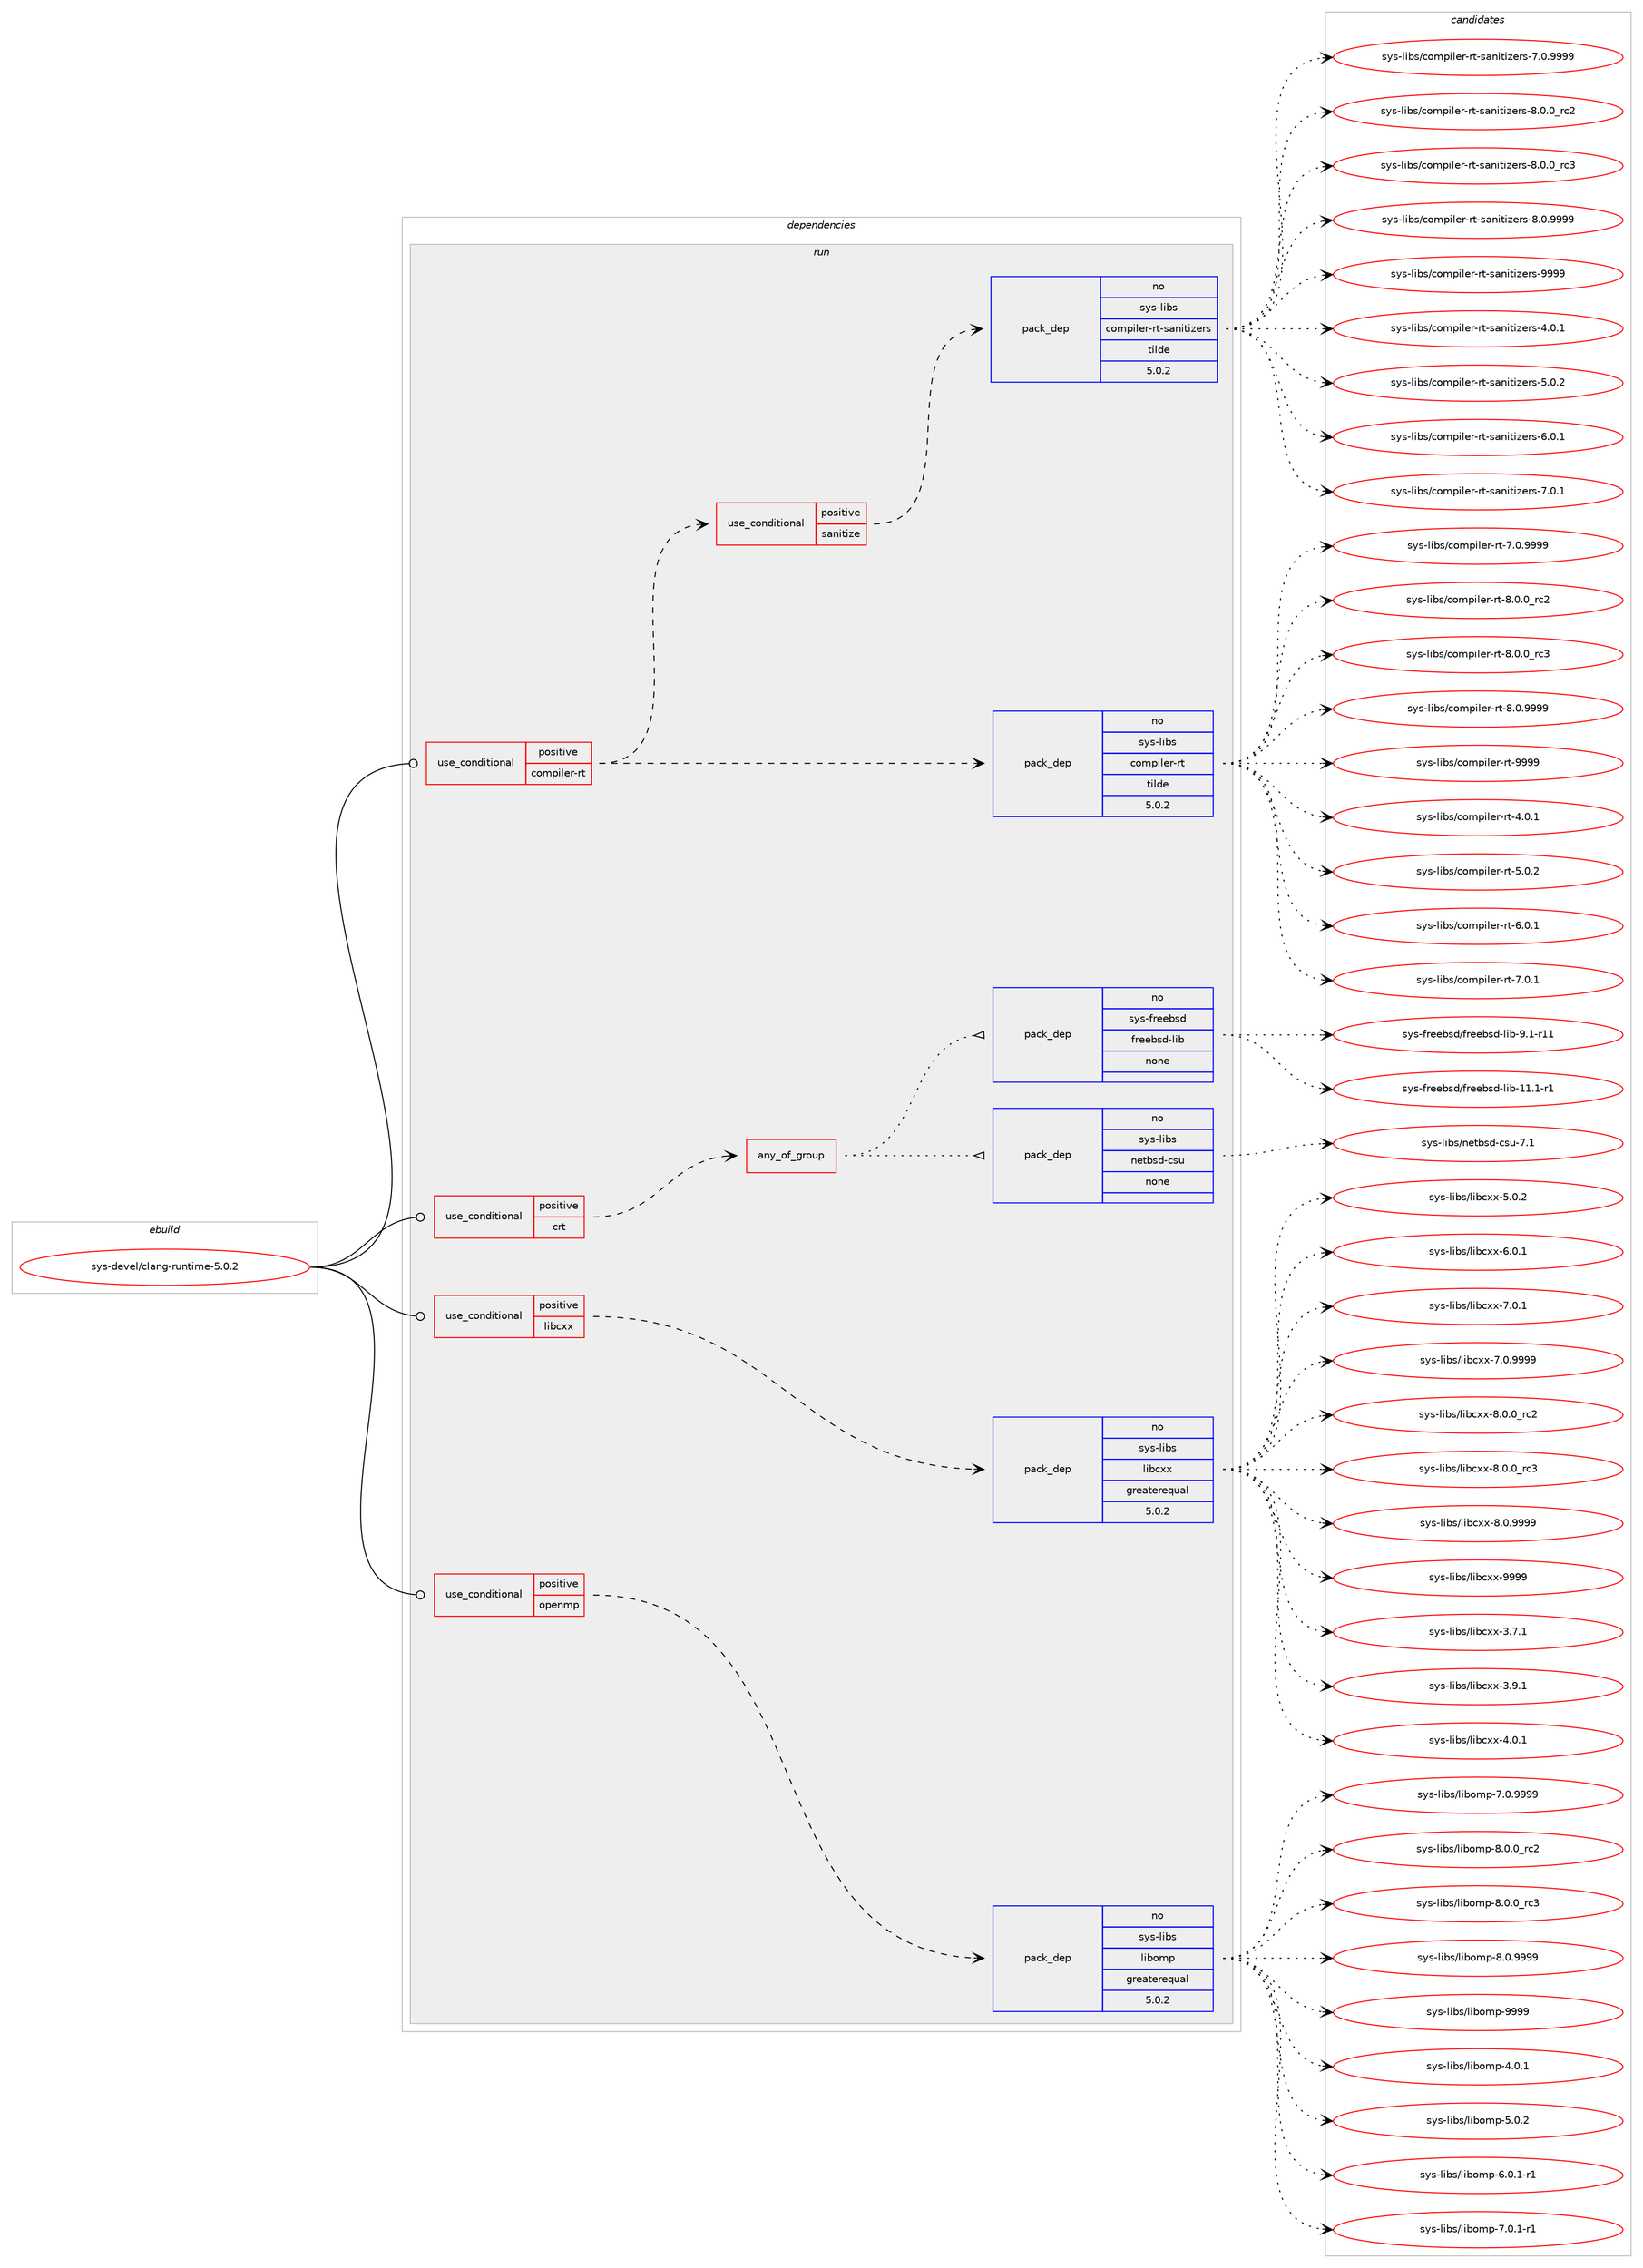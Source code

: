 digraph prolog {

# *************
# Graph options
# *************

newrank=true;
concentrate=true;
compound=true;
graph [rankdir=LR,fontname=Helvetica,fontsize=10,ranksep=1.5];#, ranksep=2.5, nodesep=0.2];
edge  [arrowhead=vee];
node  [fontname=Helvetica,fontsize=10];

# **********
# The ebuild
# **********

subgraph cluster_leftcol {
color=gray;
rank=same;
label=<<i>ebuild</i>>;
id [label="sys-devel/clang-runtime-5.0.2", color=red, width=4, href="../sys-devel/clang-runtime-5.0.2.svg"];
}

# ****************
# The dependencies
# ****************

subgraph cluster_midcol {
color=gray;
label=<<i>dependencies</i>>;
subgraph cluster_compile {
fillcolor="#eeeeee";
style=filled;
label=<<i>compile</i>>;
}
subgraph cluster_compileandrun {
fillcolor="#eeeeee";
style=filled;
label=<<i>compile and run</i>>;
}
subgraph cluster_run {
fillcolor="#eeeeee";
style=filled;
label=<<i>run</i>>;
subgraph cond459454 {
dependency1727023 [label=<<TABLE BORDER="0" CELLBORDER="1" CELLSPACING="0" CELLPADDING="4"><TR><TD ROWSPAN="3" CELLPADDING="10">use_conditional</TD></TR><TR><TD>positive</TD></TR><TR><TD>compiler-rt</TD></TR></TABLE>>, shape=none, color=red];
subgraph pack1239270 {
dependency1727024 [label=<<TABLE BORDER="0" CELLBORDER="1" CELLSPACING="0" CELLPADDING="4" WIDTH="220"><TR><TD ROWSPAN="6" CELLPADDING="30">pack_dep</TD></TR><TR><TD WIDTH="110">no</TD></TR><TR><TD>sys-libs</TD></TR><TR><TD>compiler-rt</TD></TR><TR><TD>tilde</TD></TR><TR><TD>5.0.2</TD></TR></TABLE>>, shape=none, color=blue];
}
dependency1727023:e -> dependency1727024:w [weight=20,style="dashed",arrowhead="vee"];
subgraph cond459455 {
dependency1727025 [label=<<TABLE BORDER="0" CELLBORDER="1" CELLSPACING="0" CELLPADDING="4"><TR><TD ROWSPAN="3" CELLPADDING="10">use_conditional</TD></TR><TR><TD>positive</TD></TR><TR><TD>sanitize</TD></TR></TABLE>>, shape=none, color=red];
subgraph pack1239271 {
dependency1727026 [label=<<TABLE BORDER="0" CELLBORDER="1" CELLSPACING="0" CELLPADDING="4" WIDTH="220"><TR><TD ROWSPAN="6" CELLPADDING="30">pack_dep</TD></TR><TR><TD WIDTH="110">no</TD></TR><TR><TD>sys-libs</TD></TR><TR><TD>compiler-rt-sanitizers</TD></TR><TR><TD>tilde</TD></TR><TR><TD>5.0.2</TD></TR></TABLE>>, shape=none, color=blue];
}
dependency1727025:e -> dependency1727026:w [weight=20,style="dashed",arrowhead="vee"];
}
dependency1727023:e -> dependency1727025:w [weight=20,style="dashed",arrowhead="vee"];
}
id:e -> dependency1727023:w [weight=20,style="solid",arrowhead="odot"];
subgraph cond459456 {
dependency1727027 [label=<<TABLE BORDER="0" CELLBORDER="1" CELLSPACING="0" CELLPADDING="4"><TR><TD ROWSPAN="3" CELLPADDING="10">use_conditional</TD></TR><TR><TD>positive</TD></TR><TR><TD>crt</TD></TR></TABLE>>, shape=none, color=red];
subgraph any27411 {
dependency1727028 [label=<<TABLE BORDER="0" CELLBORDER="1" CELLSPACING="0" CELLPADDING="4"><TR><TD CELLPADDING="10">any_of_group</TD></TR></TABLE>>, shape=none, color=red];subgraph pack1239272 {
dependency1727029 [label=<<TABLE BORDER="0" CELLBORDER="1" CELLSPACING="0" CELLPADDING="4" WIDTH="220"><TR><TD ROWSPAN="6" CELLPADDING="30">pack_dep</TD></TR><TR><TD WIDTH="110">no</TD></TR><TR><TD>sys-libs</TD></TR><TR><TD>netbsd-csu</TD></TR><TR><TD>none</TD></TR><TR><TD></TD></TR></TABLE>>, shape=none, color=blue];
}
dependency1727028:e -> dependency1727029:w [weight=20,style="dotted",arrowhead="oinv"];
subgraph pack1239273 {
dependency1727030 [label=<<TABLE BORDER="0" CELLBORDER="1" CELLSPACING="0" CELLPADDING="4" WIDTH="220"><TR><TD ROWSPAN="6" CELLPADDING="30">pack_dep</TD></TR><TR><TD WIDTH="110">no</TD></TR><TR><TD>sys-freebsd</TD></TR><TR><TD>freebsd-lib</TD></TR><TR><TD>none</TD></TR><TR><TD></TD></TR></TABLE>>, shape=none, color=blue];
}
dependency1727028:e -> dependency1727030:w [weight=20,style="dotted",arrowhead="oinv"];
}
dependency1727027:e -> dependency1727028:w [weight=20,style="dashed",arrowhead="vee"];
}
id:e -> dependency1727027:w [weight=20,style="solid",arrowhead="odot"];
subgraph cond459457 {
dependency1727031 [label=<<TABLE BORDER="0" CELLBORDER="1" CELLSPACING="0" CELLPADDING="4"><TR><TD ROWSPAN="3" CELLPADDING="10">use_conditional</TD></TR><TR><TD>positive</TD></TR><TR><TD>libcxx</TD></TR></TABLE>>, shape=none, color=red];
subgraph pack1239274 {
dependency1727032 [label=<<TABLE BORDER="0" CELLBORDER="1" CELLSPACING="0" CELLPADDING="4" WIDTH="220"><TR><TD ROWSPAN="6" CELLPADDING="30">pack_dep</TD></TR><TR><TD WIDTH="110">no</TD></TR><TR><TD>sys-libs</TD></TR><TR><TD>libcxx</TD></TR><TR><TD>greaterequal</TD></TR><TR><TD>5.0.2</TD></TR></TABLE>>, shape=none, color=blue];
}
dependency1727031:e -> dependency1727032:w [weight=20,style="dashed",arrowhead="vee"];
}
id:e -> dependency1727031:w [weight=20,style="solid",arrowhead="odot"];
subgraph cond459458 {
dependency1727033 [label=<<TABLE BORDER="0" CELLBORDER="1" CELLSPACING="0" CELLPADDING="4"><TR><TD ROWSPAN="3" CELLPADDING="10">use_conditional</TD></TR><TR><TD>positive</TD></TR><TR><TD>openmp</TD></TR></TABLE>>, shape=none, color=red];
subgraph pack1239275 {
dependency1727034 [label=<<TABLE BORDER="0" CELLBORDER="1" CELLSPACING="0" CELLPADDING="4" WIDTH="220"><TR><TD ROWSPAN="6" CELLPADDING="30">pack_dep</TD></TR><TR><TD WIDTH="110">no</TD></TR><TR><TD>sys-libs</TD></TR><TR><TD>libomp</TD></TR><TR><TD>greaterequal</TD></TR><TR><TD>5.0.2</TD></TR></TABLE>>, shape=none, color=blue];
}
dependency1727033:e -> dependency1727034:w [weight=20,style="dashed",arrowhead="vee"];
}
id:e -> dependency1727033:w [weight=20,style="solid",arrowhead="odot"];
}
}

# **************
# The candidates
# **************

subgraph cluster_choices {
rank=same;
color=gray;
label=<<i>candidates</i>>;

subgraph choice1239270 {
color=black;
nodesep=1;
choice1151211154510810598115479911110911210510810111445114116455246484649 [label="sys-libs/compiler-rt-4.0.1", color=red, width=4,href="../sys-libs/compiler-rt-4.0.1.svg"];
choice1151211154510810598115479911110911210510810111445114116455346484650 [label="sys-libs/compiler-rt-5.0.2", color=red, width=4,href="../sys-libs/compiler-rt-5.0.2.svg"];
choice1151211154510810598115479911110911210510810111445114116455446484649 [label="sys-libs/compiler-rt-6.0.1", color=red, width=4,href="../sys-libs/compiler-rt-6.0.1.svg"];
choice1151211154510810598115479911110911210510810111445114116455546484649 [label="sys-libs/compiler-rt-7.0.1", color=red, width=4,href="../sys-libs/compiler-rt-7.0.1.svg"];
choice1151211154510810598115479911110911210510810111445114116455546484657575757 [label="sys-libs/compiler-rt-7.0.9999", color=red, width=4,href="../sys-libs/compiler-rt-7.0.9999.svg"];
choice1151211154510810598115479911110911210510810111445114116455646484648951149950 [label="sys-libs/compiler-rt-8.0.0_rc2", color=red, width=4,href="../sys-libs/compiler-rt-8.0.0_rc2.svg"];
choice1151211154510810598115479911110911210510810111445114116455646484648951149951 [label="sys-libs/compiler-rt-8.0.0_rc3", color=red, width=4,href="../sys-libs/compiler-rt-8.0.0_rc3.svg"];
choice1151211154510810598115479911110911210510810111445114116455646484657575757 [label="sys-libs/compiler-rt-8.0.9999", color=red, width=4,href="../sys-libs/compiler-rt-8.0.9999.svg"];
choice11512111545108105981154799111109112105108101114451141164557575757 [label="sys-libs/compiler-rt-9999", color=red, width=4,href="../sys-libs/compiler-rt-9999.svg"];
dependency1727024:e -> choice1151211154510810598115479911110911210510810111445114116455246484649:w [style=dotted,weight="100"];
dependency1727024:e -> choice1151211154510810598115479911110911210510810111445114116455346484650:w [style=dotted,weight="100"];
dependency1727024:e -> choice1151211154510810598115479911110911210510810111445114116455446484649:w [style=dotted,weight="100"];
dependency1727024:e -> choice1151211154510810598115479911110911210510810111445114116455546484649:w [style=dotted,weight="100"];
dependency1727024:e -> choice1151211154510810598115479911110911210510810111445114116455546484657575757:w [style=dotted,weight="100"];
dependency1727024:e -> choice1151211154510810598115479911110911210510810111445114116455646484648951149950:w [style=dotted,weight="100"];
dependency1727024:e -> choice1151211154510810598115479911110911210510810111445114116455646484648951149951:w [style=dotted,weight="100"];
dependency1727024:e -> choice1151211154510810598115479911110911210510810111445114116455646484657575757:w [style=dotted,weight="100"];
dependency1727024:e -> choice11512111545108105981154799111109112105108101114451141164557575757:w [style=dotted,weight="100"];
}
subgraph choice1239271 {
color=black;
nodesep=1;
choice11512111545108105981154799111109112105108101114451141164511597110105116105122101114115455246484649 [label="sys-libs/compiler-rt-sanitizers-4.0.1", color=red, width=4,href="../sys-libs/compiler-rt-sanitizers-4.0.1.svg"];
choice11512111545108105981154799111109112105108101114451141164511597110105116105122101114115455346484650 [label="sys-libs/compiler-rt-sanitizers-5.0.2", color=red, width=4,href="../sys-libs/compiler-rt-sanitizers-5.0.2.svg"];
choice11512111545108105981154799111109112105108101114451141164511597110105116105122101114115455446484649 [label="sys-libs/compiler-rt-sanitizers-6.0.1", color=red, width=4,href="../sys-libs/compiler-rt-sanitizers-6.0.1.svg"];
choice11512111545108105981154799111109112105108101114451141164511597110105116105122101114115455546484649 [label="sys-libs/compiler-rt-sanitizers-7.0.1", color=red, width=4,href="../sys-libs/compiler-rt-sanitizers-7.0.1.svg"];
choice11512111545108105981154799111109112105108101114451141164511597110105116105122101114115455546484657575757 [label="sys-libs/compiler-rt-sanitizers-7.0.9999", color=red, width=4,href="../sys-libs/compiler-rt-sanitizers-7.0.9999.svg"];
choice11512111545108105981154799111109112105108101114451141164511597110105116105122101114115455646484648951149950 [label="sys-libs/compiler-rt-sanitizers-8.0.0_rc2", color=red, width=4,href="../sys-libs/compiler-rt-sanitizers-8.0.0_rc2.svg"];
choice11512111545108105981154799111109112105108101114451141164511597110105116105122101114115455646484648951149951 [label="sys-libs/compiler-rt-sanitizers-8.0.0_rc3", color=red, width=4,href="../sys-libs/compiler-rt-sanitizers-8.0.0_rc3.svg"];
choice11512111545108105981154799111109112105108101114451141164511597110105116105122101114115455646484657575757 [label="sys-libs/compiler-rt-sanitizers-8.0.9999", color=red, width=4,href="../sys-libs/compiler-rt-sanitizers-8.0.9999.svg"];
choice115121115451081059811547991111091121051081011144511411645115971101051161051221011141154557575757 [label="sys-libs/compiler-rt-sanitizers-9999", color=red, width=4,href="../sys-libs/compiler-rt-sanitizers-9999.svg"];
dependency1727026:e -> choice11512111545108105981154799111109112105108101114451141164511597110105116105122101114115455246484649:w [style=dotted,weight="100"];
dependency1727026:e -> choice11512111545108105981154799111109112105108101114451141164511597110105116105122101114115455346484650:w [style=dotted,weight="100"];
dependency1727026:e -> choice11512111545108105981154799111109112105108101114451141164511597110105116105122101114115455446484649:w [style=dotted,weight="100"];
dependency1727026:e -> choice11512111545108105981154799111109112105108101114451141164511597110105116105122101114115455546484649:w [style=dotted,weight="100"];
dependency1727026:e -> choice11512111545108105981154799111109112105108101114451141164511597110105116105122101114115455546484657575757:w [style=dotted,weight="100"];
dependency1727026:e -> choice11512111545108105981154799111109112105108101114451141164511597110105116105122101114115455646484648951149950:w [style=dotted,weight="100"];
dependency1727026:e -> choice11512111545108105981154799111109112105108101114451141164511597110105116105122101114115455646484648951149951:w [style=dotted,weight="100"];
dependency1727026:e -> choice11512111545108105981154799111109112105108101114451141164511597110105116105122101114115455646484657575757:w [style=dotted,weight="100"];
dependency1727026:e -> choice115121115451081059811547991111091121051081011144511411645115971101051161051221011141154557575757:w [style=dotted,weight="100"];
}
subgraph choice1239272 {
color=black;
nodesep=1;
choice11512111545108105981154711010111698115100459911511745554649 [label="sys-libs/netbsd-csu-7.1", color=red, width=4,href="../sys-libs/netbsd-csu-7.1.svg"];
dependency1727029:e -> choice11512111545108105981154711010111698115100459911511745554649:w [style=dotted,weight="100"];
}
subgraph choice1239273 {
color=black;
nodesep=1;
choice11512111545102114101101981151004710211410110198115100451081059845494946494511449 [label="sys-freebsd/freebsd-lib-11.1-r1", color=red, width=4,href="../sys-freebsd/freebsd-lib-11.1-r1.svg"];
choice11512111545102114101101981151004710211410110198115100451081059845574649451144949 [label="sys-freebsd/freebsd-lib-9.1-r11", color=red, width=4,href="../sys-freebsd/freebsd-lib-9.1-r11.svg"];
dependency1727030:e -> choice11512111545102114101101981151004710211410110198115100451081059845494946494511449:w [style=dotted,weight="100"];
dependency1727030:e -> choice11512111545102114101101981151004710211410110198115100451081059845574649451144949:w [style=dotted,weight="100"];
}
subgraph choice1239274 {
color=black;
nodesep=1;
choice1151211154510810598115471081059899120120455146554649 [label="sys-libs/libcxx-3.7.1", color=red, width=4,href="../sys-libs/libcxx-3.7.1.svg"];
choice1151211154510810598115471081059899120120455146574649 [label="sys-libs/libcxx-3.9.1", color=red, width=4,href="../sys-libs/libcxx-3.9.1.svg"];
choice1151211154510810598115471081059899120120455246484649 [label="sys-libs/libcxx-4.0.1", color=red, width=4,href="../sys-libs/libcxx-4.0.1.svg"];
choice1151211154510810598115471081059899120120455346484650 [label="sys-libs/libcxx-5.0.2", color=red, width=4,href="../sys-libs/libcxx-5.0.2.svg"];
choice1151211154510810598115471081059899120120455446484649 [label="sys-libs/libcxx-6.0.1", color=red, width=4,href="../sys-libs/libcxx-6.0.1.svg"];
choice1151211154510810598115471081059899120120455546484649 [label="sys-libs/libcxx-7.0.1", color=red, width=4,href="../sys-libs/libcxx-7.0.1.svg"];
choice1151211154510810598115471081059899120120455546484657575757 [label="sys-libs/libcxx-7.0.9999", color=red, width=4,href="../sys-libs/libcxx-7.0.9999.svg"];
choice1151211154510810598115471081059899120120455646484648951149950 [label="sys-libs/libcxx-8.0.0_rc2", color=red, width=4,href="../sys-libs/libcxx-8.0.0_rc2.svg"];
choice1151211154510810598115471081059899120120455646484648951149951 [label="sys-libs/libcxx-8.0.0_rc3", color=red, width=4,href="../sys-libs/libcxx-8.0.0_rc3.svg"];
choice1151211154510810598115471081059899120120455646484657575757 [label="sys-libs/libcxx-8.0.9999", color=red, width=4,href="../sys-libs/libcxx-8.0.9999.svg"];
choice11512111545108105981154710810598991201204557575757 [label="sys-libs/libcxx-9999", color=red, width=4,href="../sys-libs/libcxx-9999.svg"];
dependency1727032:e -> choice1151211154510810598115471081059899120120455146554649:w [style=dotted,weight="100"];
dependency1727032:e -> choice1151211154510810598115471081059899120120455146574649:w [style=dotted,weight="100"];
dependency1727032:e -> choice1151211154510810598115471081059899120120455246484649:w [style=dotted,weight="100"];
dependency1727032:e -> choice1151211154510810598115471081059899120120455346484650:w [style=dotted,weight="100"];
dependency1727032:e -> choice1151211154510810598115471081059899120120455446484649:w [style=dotted,weight="100"];
dependency1727032:e -> choice1151211154510810598115471081059899120120455546484649:w [style=dotted,weight="100"];
dependency1727032:e -> choice1151211154510810598115471081059899120120455546484657575757:w [style=dotted,weight="100"];
dependency1727032:e -> choice1151211154510810598115471081059899120120455646484648951149950:w [style=dotted,weight="100"];
dependency1727032:e -> choice1151211154510810598115471081059899120120455646484648951149951:w [style=dotted,weight="100"];
dependency1727032:e -> choice1151211154510810598115471081059899120120455646484657575757:w [style=dotted,weight="100"];
dependency1727032:e -> choice11512111545108105981154710810598991201204557575757:w [style=dotted,weight="100"];
}
subgraph choice1239275 {
color=black;
nodesep=1;
choice11512111545108105981154710810598111109112455246484649 [label="sys-libs/libomp-4.0.1", color=red, width=4,href="../sys-libs/libomp-4.0.1.svg"];
choice11512111545108105981154710810598111109112455346484650 [label="sys-libs/libomp-5.0.2", color=red, width=4,href="../sys-libs/libomp-5.0.2.svg"];
choice115121115451081059811547108105981111091124554464846494511449 [label="sys-libs/libomp-6.0.1-r1", color=red, width=4,href="../sys-libs/libomp-6.0.1-r1.svg"];
choice115121115451081059811547108105981111091124555464846494511449 [label="sys-libs/libomp-7.0.1-r1", color=red, width=4,href="../sys-libs/libomp-7.0.1-r1.svg"];
choice11512111545108105981154710810598111109112455546484657575757 [label="sys-libs/libomp-7.0.9999", color=red, width=4,href="../sys-libs/libomp-7.0.9999.svg"];
choice11512111545108105981154710810598111109112455646484648951149950 [label="sys-libs/libomp-8.0.0_rc2", color=red, width=4,href="../sys-libs/libomp-8.0.0_rc2.svg"];
choice11512111545108105981154710810598111109112455646484648951149951 [label="sys-libs/libomp-8.0.0_rc3", color=red, width=4,href="../sys-libs/libomp-8.0.0_rc3.svg"];
choice11512111545108105981154710810598111109112455646484657575757 [label="sys-libs/libomp-8.0.9999", color=red, width=4,href="../sys-libs/libomp-8.0.9999.svg"];
choice115121115451081059811547108105981111091124557575757 [label="sys-libs/libomp-9999", color=red, width=4,href="../sys-libs/libomp-9999.svg"];
dependency1727034:e -> choice11512111545108105981154710810598111109112455246484649:w [style=dotted,weight="100"];
dependency1727034:e -> choice11512111545108105981154710810598111109112455346484650:w [style=dotted,weight="100"];
dependency1727034:e -> choice115121115451081059811547108105981111091124554464846494511449:w [style=dotted,weight="100"];
dependency1727034:e -> choice115121115451081059811547108105981111091124555464846494511449:w [style=dotted,weight="100"];
dependency1727034:e -> choice11512111545108105981154710810598111109112455546484657575757:w [style=dotted,weight="100"];
dependency1727034:e -> choice11512111545108105981154710810598111109112455646484648951149950:w [style=dotted,weight="100"];
dependency1727034:e -> choice11512111545108105981154710810598111109112455646484648951149951:w [style=dotted,weight="100"];
dependency1727034:e -> choice11512111545108105981154710810598111109112455646484657575757:w [style=dotted,weight="100"];
dependency1727034:e -> choice115121115451081059811547108105981111091124557575757:w [style=dotted,weight="100"];
}
}

}
